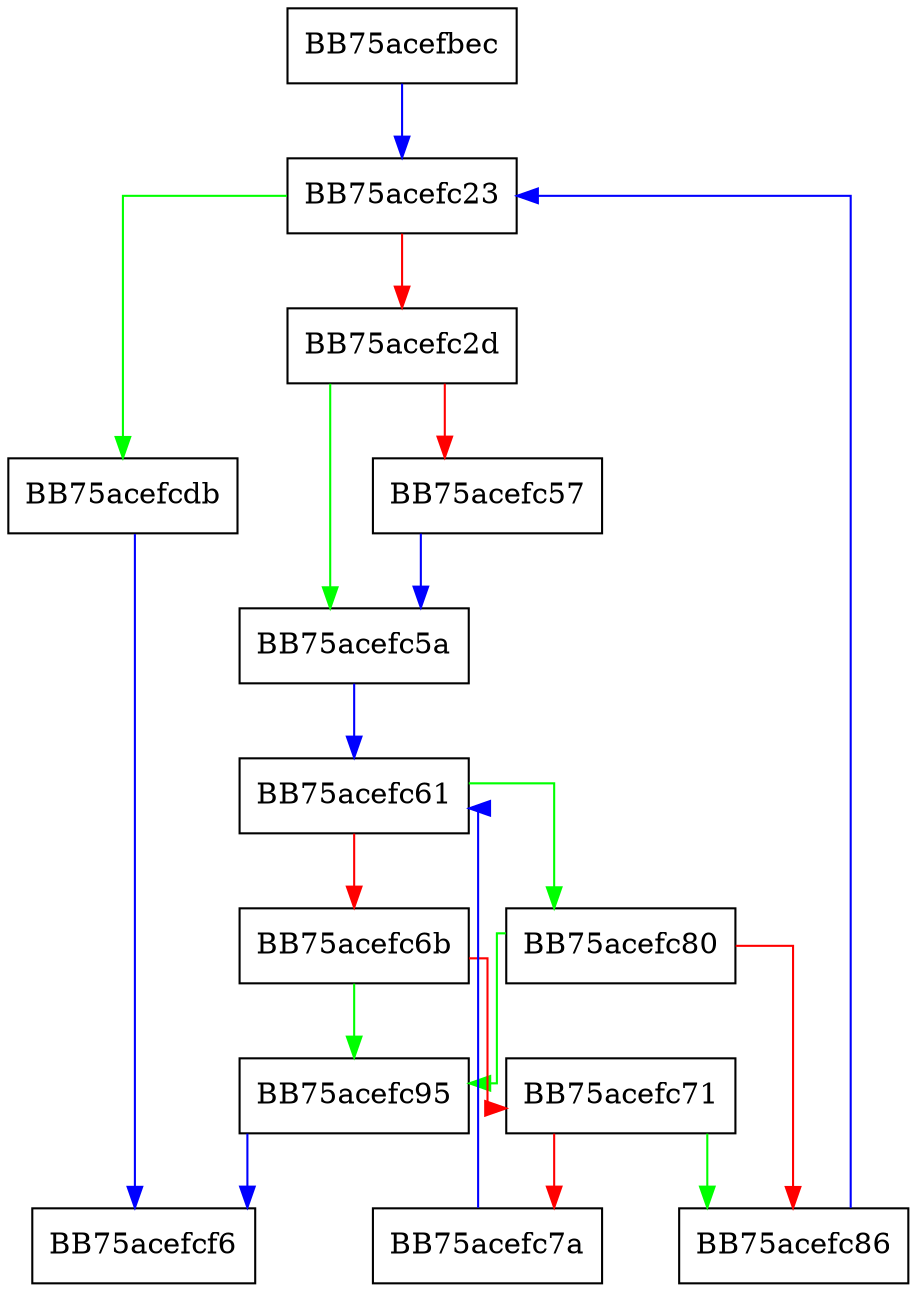 digraph _try_update_path_using_cached_volumes {
  node [shape="box"];
  graph [splines=ortho];
  BB75acefbec -> BB75acefc23 [color="blue"];
  BB75acefc23 -> BB75acefcdb [color="green"];
  BB75acefc23 -> BB75acefc2d [color="red"];
  BB75acefc2d -> BB75acefc5a [color="green"];
  BB75acefc2d -> BB75acefc57 [color="red"];
  BB75acefc57 -> BB75acefc5a [color="blue"];
  BB75acefc5a -> BB75acefc61 [color="blue"];
  BB75acefc61 -> BB75acefc80 [color="green"];
  BB75acefc61 -> BB75acefc6b [color="red"];
  BB75acefc6b -> BB75acefc95 [color="green"];
  BB75acefc6b -> BB75acefc71 [color="red"];
  BB75acefc71 -> BB75acefc86 [color="green"];
  BB75acefc71 -> BB75acefc7a [color="red"];
  BB75acefc7a -> BB75acefc61 [color="blue"];
  BB75acefc80 -> BB75acefc95 [color="green"];
  BB75acefc80 -> BB75acefc86 [color="red"];
  BB75acefc86 -> BB75acefc23 [color="blue"];
  BB75acefc95 -> BB75acefcf6 [color="blue"];
  BB75acefcdb -> BB75acefcf6 [color="blue"];
}